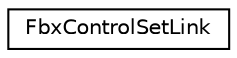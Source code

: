digraph "クラス階層図"
{
  edge [fontname="Helvetica",fontsize="10",labelfontname="Helvetica",labelfontsize="10"];
  node [fontname="Helvetica",fontsize="10",shape=record];
  rankdir="LR";
  Node0 [label="FbxControlSetLink",height=0.2,width=0.4,color="black", fillcolor="white", style="filled",URL="$class_fbx_control_set_link.html",tooltip="This class represents a link between a given character&#39;s FK node and the associated node in the chara..."];
}
